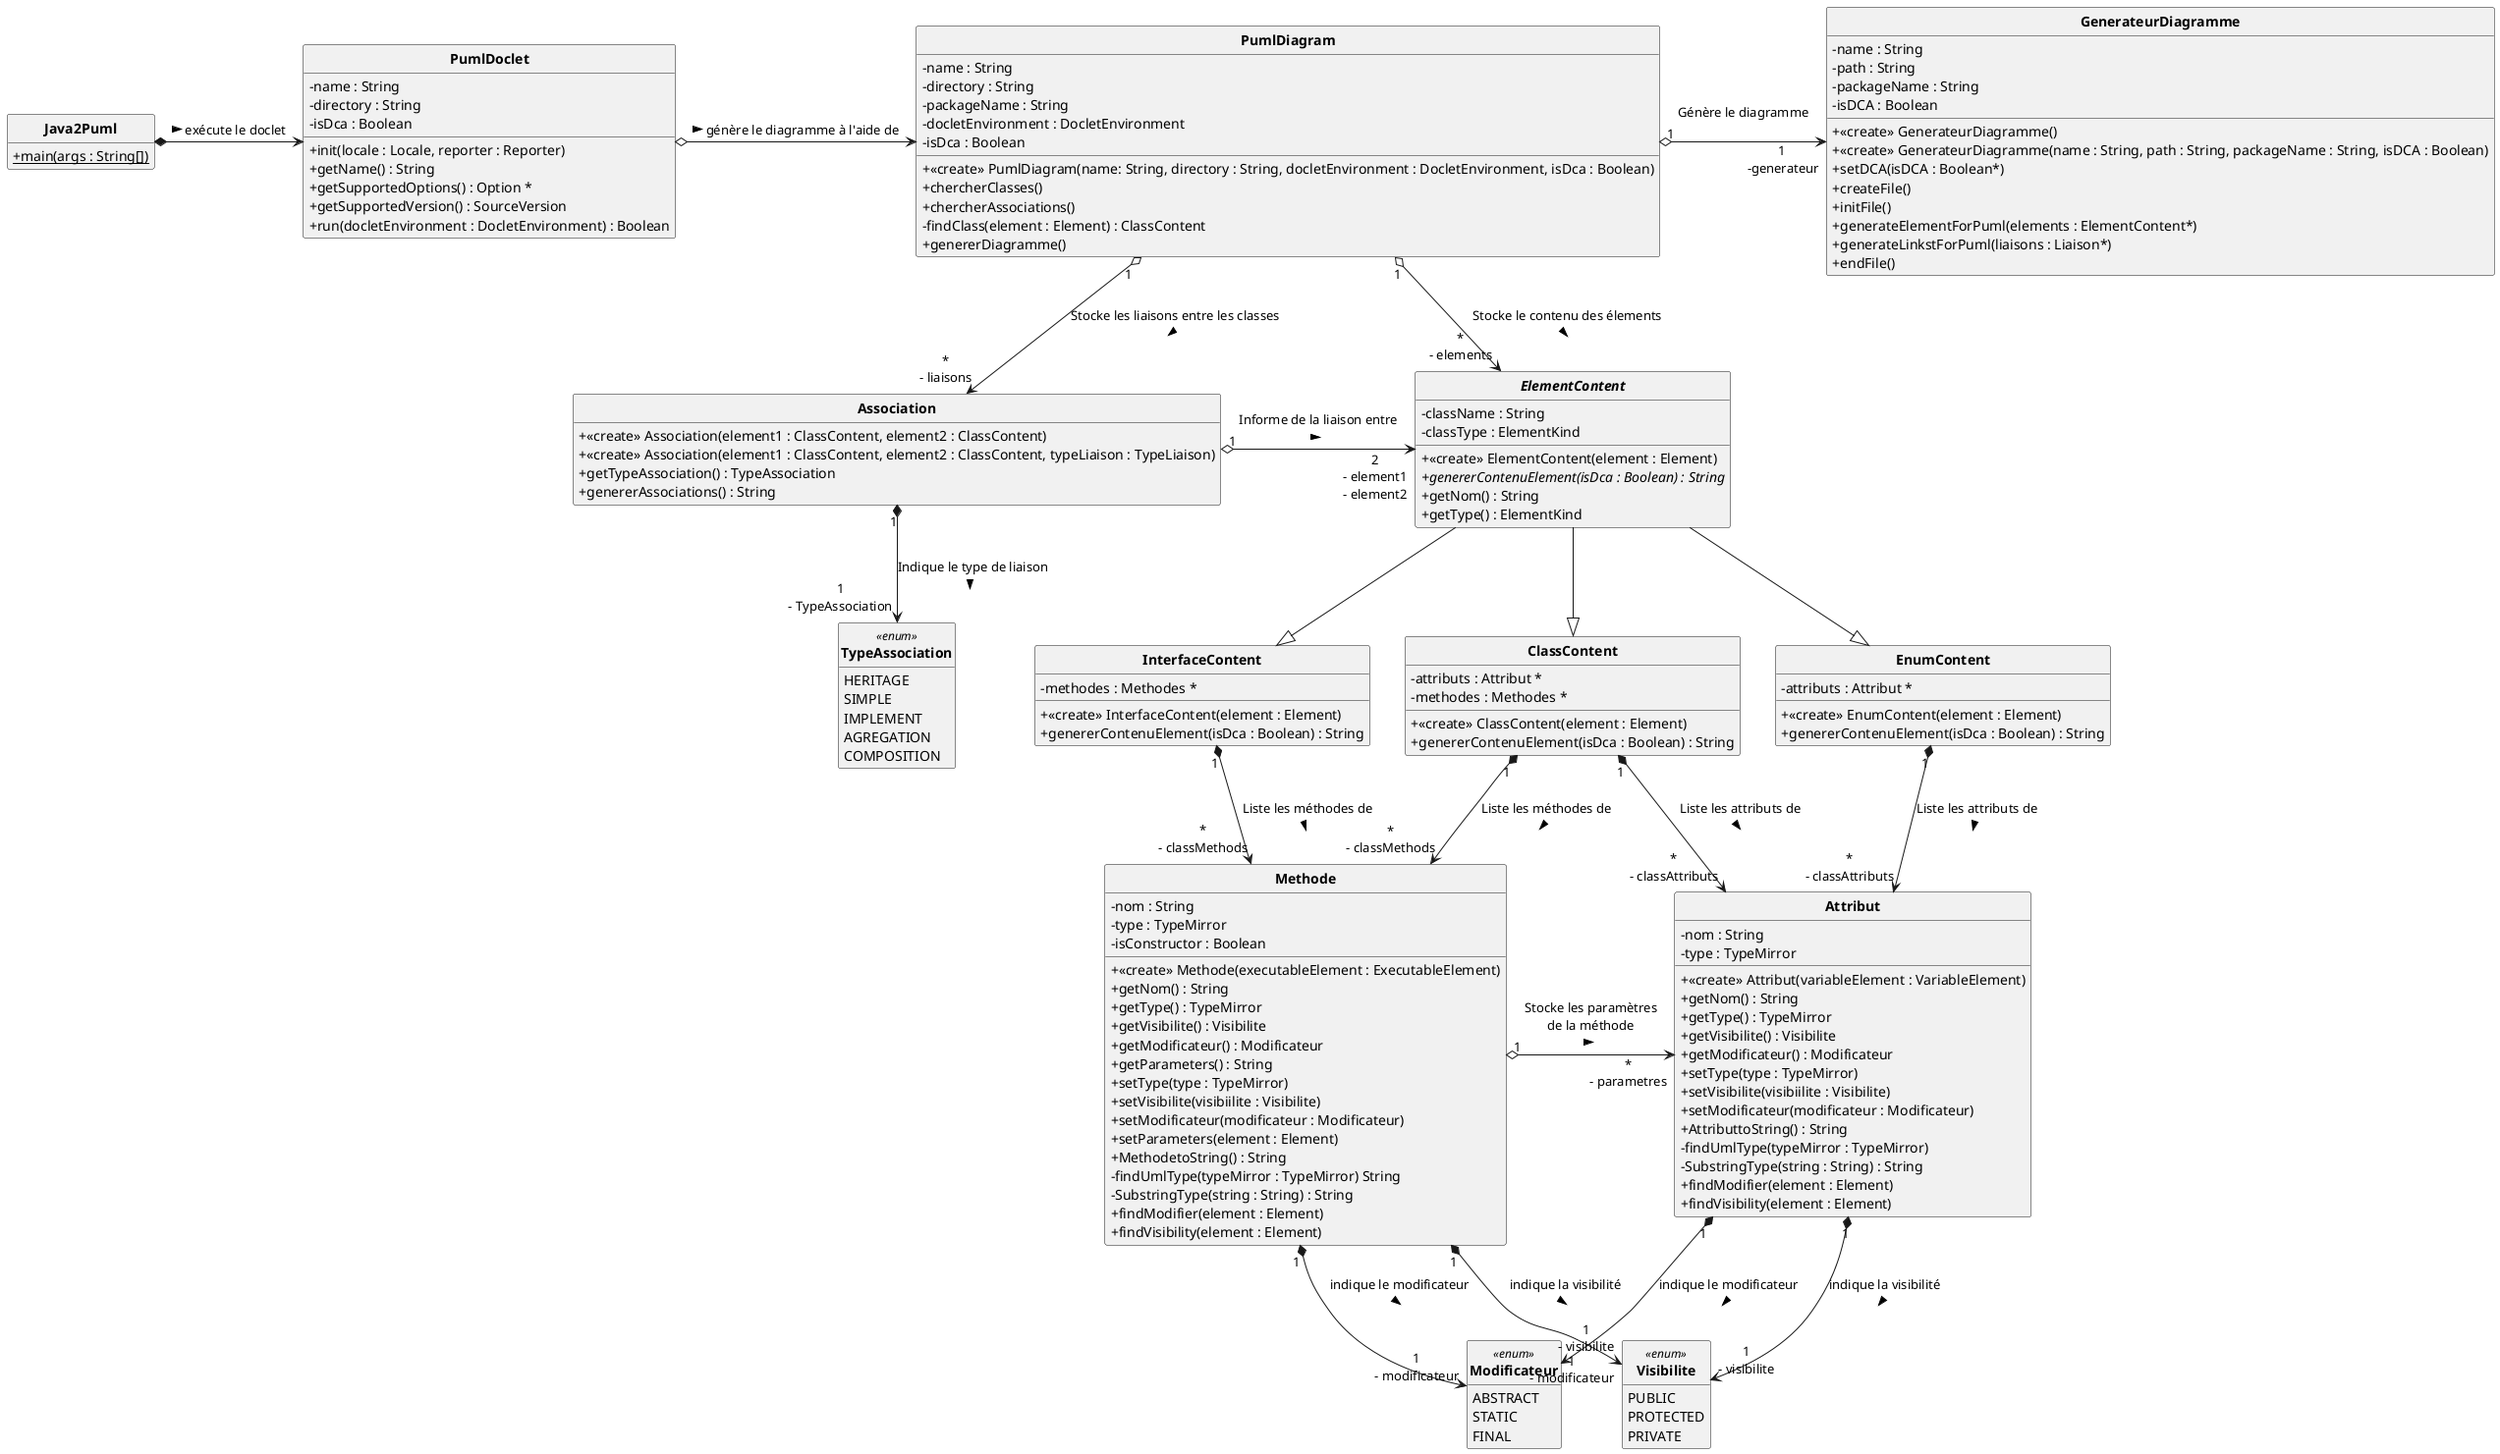 @startuml
'https://plantuml.com/class-diagram

skinparam style strictuml
skinparam classAttributeIconSize 0
skinparam classFontStyle Bold

hide empty members

class Java2Puml{
    + main(args : String[]) {static}
}
class PumlDoclet{
    - name : String
    - directory : String
    - isDca : Boolean
    + init(locale : Locale, reporter : Reporter)
    + getName() : String
    + getSupportedOptions() : Option *
    + getSupportedVersion() : SourceVersion
    + run(docletEnvironment : DocletEnvironment) : Boolean
}
class PumlDiagram{
    - name : String
    - directory : String
    - packageName : String
    - docletEnvironment : DocletEnvironment
    - isDca : Boolean
    + <<create>> PumlDiagram(name: String, directory : String, docletEnvironment : DocletEnvironment, isDca : Boolean)
    + chercherClasses()
    + chercherAssociations()
    - findClass(element : Element) : ClassContent
    + genererDiagramme()
}
abstract class ElementContent{
    - className : String
    - classType : ElementKind
    + <<create>> ElementContent(element : Element)
    + genererContenuElement(isDca : Boolean) : String {abstract}
    + getNom() : String
    + getType() : ElementKind
}
class EnumContent{
    - attributs : Attribut *
    + <<create>> EnumContent(element : Element)
    + genererContenuElement(isDca : Boolean) : String
}
class ClassContent{
    - attributs : Attribut *
    - methodes : Methodes *
    + <<create>> ClassContent(element : Element)
    + genererContenuElement(isDca : Boolean) : String
}
class InterfaceContent{
    - methodes : Methodes *
    + <<create>> InterfaceContent(element : Element)
    + genererContenuElement(isDca : Boolean) : String
}
class Attribut{
    - nom : String
    - type : TypeMirror
    + <<create>> Attribut(variableElement : VariableElement)
    + getNom() : String
    + getType() : TypeMirror
    + getVisibilite() : Visibilite
    + getModificateur() : Modificateur
    + setType(type : TypeMirror)
    + setVisibilite(visibiilite : Visibilite)
    + setModificateur(modificateur : Modificateur)
    + AttributtoString() : String
    - findUmlType(typeMirror : TypeMirror)
    - SubstringType(string : String) : String
    + findModifier(element : Element)
    + findVisibility(element : Element)
}
class Methode{
    - nom : String
    - type : TypeMirror
    - isConstructor : Boolean
    + <<create>> Methode(executableElement : ExecutableElement)
    + getNom() : String
    + getType() : TypeMirror
    + getVisibilite() : Visibilite
    + getModificateur() : Modificateur
    + getParameters() : String
    + setType(type : TypeMirror)
    + setVisibilite(visibiilite : Visibilite)
    + setModificateur(modificateur : Modificateur)
    + setParameters(element : Element)
    + MethodetoString() : String
    - findUmlType(typeMirror : TypeMirror) String
    - SubstringType(string : String) : String
    + findModifier(element : Element)
    + findVisibility(element : Element)
}
enum Modificateur <<enum>>{
    ABSTRACT
    STATIC
    FINAL
}
class Association{
    + <<create>> Association(element1 : ClassContent, element2 : ClassContent)
    + <<create>> Association(element1 : ClassContent, element2 : ClassContent, typeLiaison : TypeLiaison)
    + getTypeAssociation() : TypeAssociation
    + genererAssociations() : String
}
enum TypeAssociation <<enum>>{
    HERITAGE
    SIMPLE
    IMPLEMENT
    AGREGATION
    COMPOSITION
}
enum Visibilite <<enum>>{
    PUBLIC
    PROTECTED
    PRIVATE
}
class GenerateurDiagramme{
    - name : String
    - path : String
    - packageName : String
    - isDCA : Boolean
    + <<create>> GenerateurDiagramme()
    + <<create>> GenerateurDiagramme(name : String, path : String, packageName : String, isDCA : Boolean)
    + setDCA(isDCA : Boolean*)
    + createFile()
    + initFile()
    + generateElementForPuml(elements : ElementContent*)
    + generateLinkstForPuml(liaisons : Liaison*)
    + endFile()
}

Java2Puml *-> PumlDoclet : > exécute le doclet
PumlDoclet o-> PumlDiagram : > génère le diagramme à l'aide de
PumlDiagram "1" o-> "1\n -generateur" GenerateurDiagramme : Génère le diagramme\n
PumlDiagram "1" o-> "*\n- elements" ElementContent : Stocke le contenu des élements\n >
PumlDiagram "1" o--> "*\n- liaisons" Association : Stocke les liaisons entre les classes\n >
ElementContent --|> ClassContent
ElementContent --|> EnumContent
ElementContent --|> InterfaceContent
ClassContent "1" *--> "*\n- classAttributs" Attribut : Liste les attributs de\n >
ClassContent "1" *--> "*\n- classMethods" Methode : Liste les méthodes de\n >
EnumContent "1" *--> "*\n- classAttributs" Attribut : Liste les attributs de\n >
InterfaceContent "1" *--> "*\n- classMethods" Methode : Liste les méthodes de\n >
Attribut "1" *--> "1\n- visibilite" Visibilite : indique la visibilité\n >
Methode "1" *--> "1\n- visibilite" Visibilite : indique la visibilité\n >
Attribut "1" *--> "1\n- modificateur" Modificateur : indique le modificateur\n >
Methode "1" *--> "1\n- modificateur" Modificateur : indique le modificateur\n >
Methode "1" o-> "*\n- parametres" Attribut : Stocke les paramètres\nde la méthode\n >
Association "1" o-> "2\n- element1\n- element2" ElementContent : Informe de la liaison entre\n >
Association "1" *--> "1\n- TypeAssociation" TypeAssociation : Indique le type de liaison\n >

@enduml